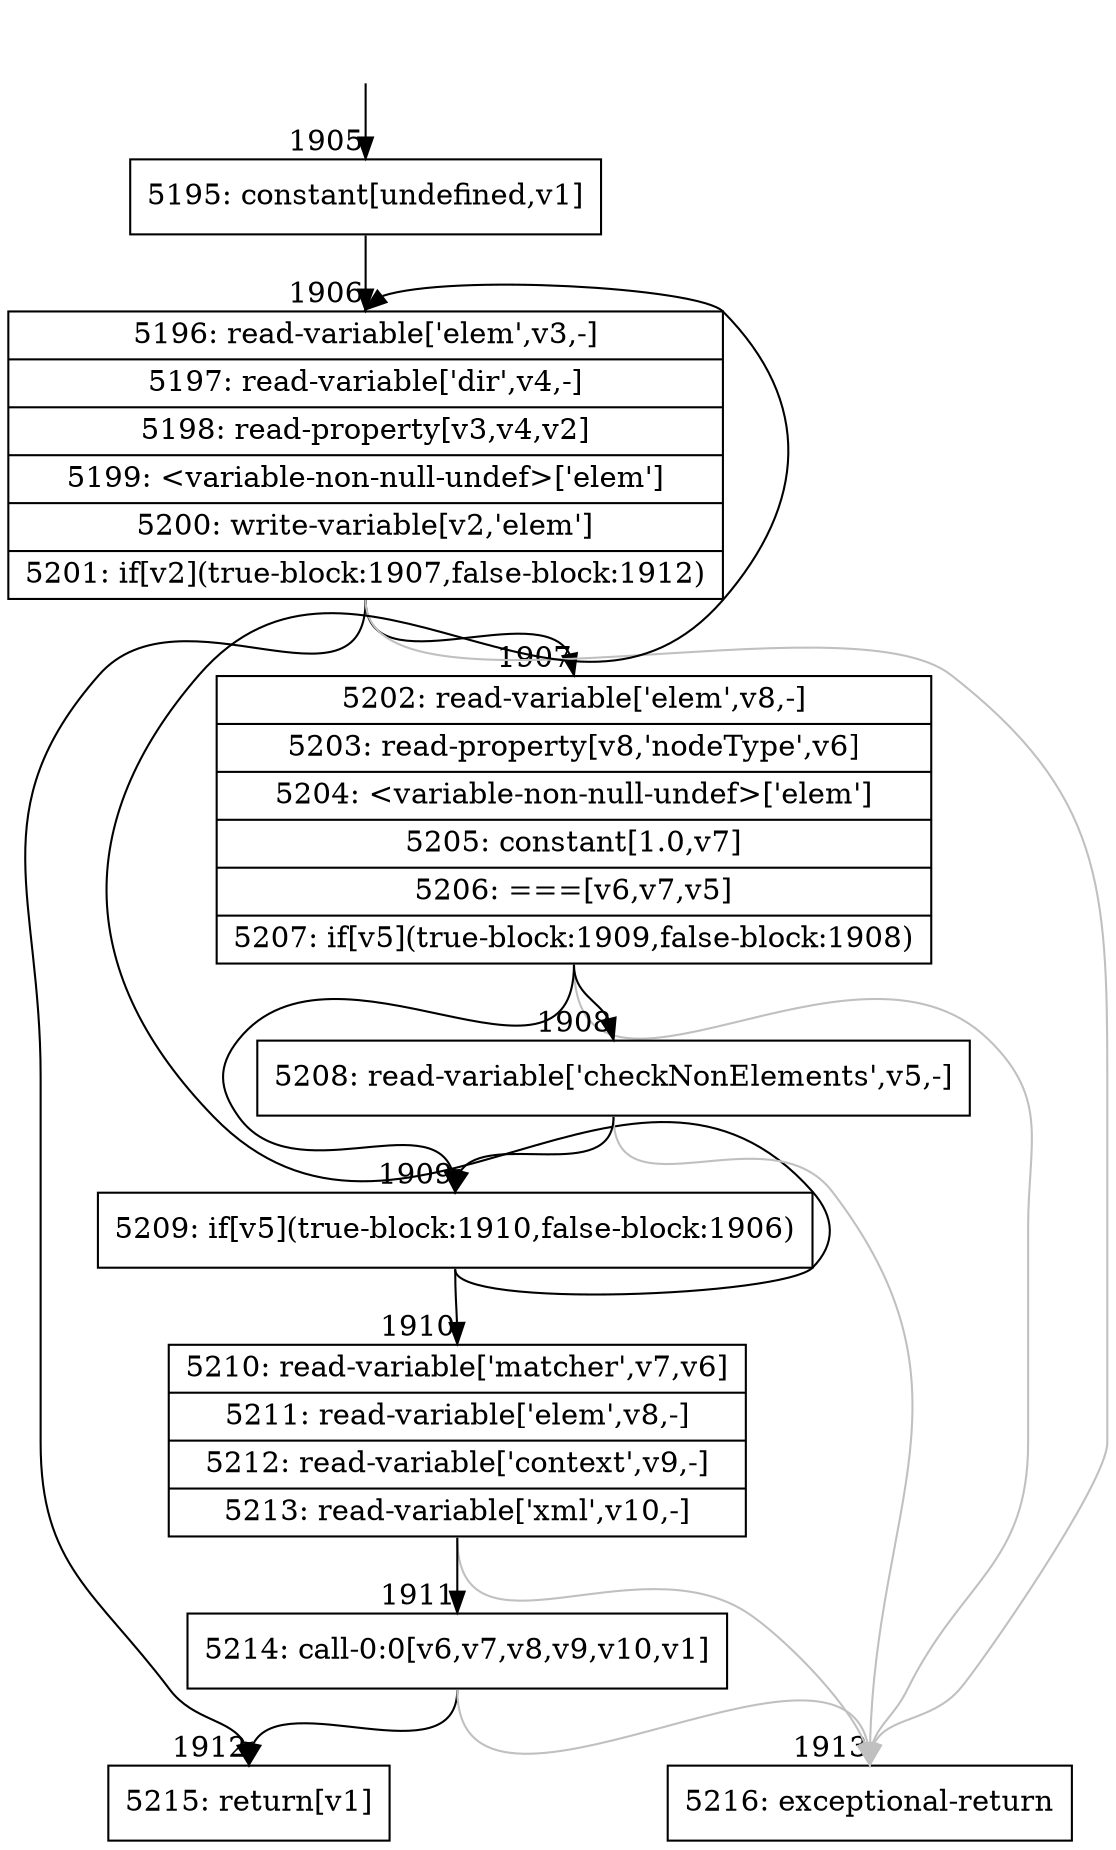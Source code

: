 digraph {
rankdir="TD"
BB_entry141[shape=none,label=""];
BB_entry141 -> BB1905 [tailport=s, headport=n, headlabel="    1905"]
BB1905 [shape=record label="{5195: constant[undefined,v1]}" ] 
BB1905 -> BB1906 [tailport=s, headport=n, headlabel="      1906"]
BB1906 [shape=record label="{5196: read-variable['elem',v3,-]|5197: read-variable['dir',v4,-]|5198: read-property[v3,v4,v2]|5199: \<variable-non-null-undef\>['elem']|5200: write-variable[v2,'elem']|5201: if[v2](true-block:1907,false-block:1912)}" ] 
BB1906 -> BB1907 [tailport=s, headport=n, headlabel="      1907"]
BB1906 -> BB1912 [tailport=s, headport=n, headlabel="      1912"]
BB1906 -> BB1913 [tailport=s, headport=n, color=gray, headlabel="      1913"]
BB1907 [shape=record label="{5202: read-variable['elem',v8,-]|5203: read-property[v8,'nodeType',v6]|5204: \<variable-non-null-undef\>['elem']|5205: constant[1.0,v7]|5206: ===[v6,v7,v5]|5207: if[v5](true-block:1909,false-block:1908)}" ] 
BB1907 -> BB1909 [tailport=s, headport=n, headlabel="      1909"]
BB1907 -> BB1908 [tailport=s, headport=n, headlabel="      1908"]
BB1907 -> BB1913 [tailport=s, headport=n, color=gray]
BB1908 [shape=record label="{5208: read-variable['checkNonElements',v5,-]}" ] 
BB1908 -> BB1909 [tailport=s, headport=n]
BB1908 -> BB1913 [tailport=s, headport=n, color=gray]
BB1909 [shape=record label="{5209: if[v5](true-block:1910,false-block:1906)}" ] 
BB1909 -> BB1910 [tailport=s, headport=n, headlabel="      1910"]
BB1909 -> BB1906 [tailport=s, headport=n]
BB1910 [shape=record label="{5210: read-variable['matcher',v7,v6]|5211: read-variable['elem',v8,-]|5212: read-variable['context',v9,-]|5213: read-variable['xml',v10,-]}" ] 
BB1910 -> BB1911 [tailport=s, headport=n, headlabel="      1911"]
BB1910 -> BB1913 [tailport=s, headport=n, color=gray]
BB1911 [shape=record label="{5214: call-0:0[v6,v7,v8,v9,v10,v1]}" ] 
BB1911 -> BB1912 [tailport=s, headport=n]
BB1911 -> BB1913 [tailport=s, headport=n, color=gray]
BB1912 [shape=record label="{5215: return[v1]}" ] 
BB1913 [shape=record label="{5216: exceptional-return}" ] 
}
